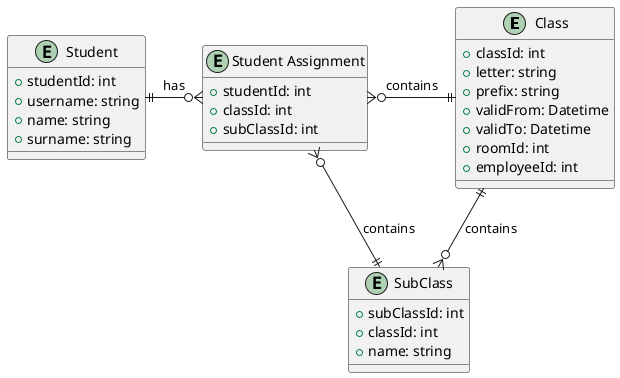 @startuml
entity "Class" as Class {
    +classId: int
    +letter: string
    +prefix: string
    +validFrom: Datetime
    +validTo: Datetime
    +roomId: int
    +employeeId: int
}

entity "SubClass" as SubClass {
    +subClassId: int
    +classId: int
    +name: string
}

entity "Student" as Student {
    +studentId: int
    +username: string
    +name: string
    +surname: string
}

entity "Student Assignment" as StudentAssignment {
    +studentId: int
    +classId: int
    +subClassId: int
}

Class ||--o{ SubClass : "contains"
Class ||-left-o{ StudentAssignment : "contains"
SubClass ||--o{ StudentAssignment : "contains"
Student ||-right-o{ StudentAssignment : "has"

@enduml